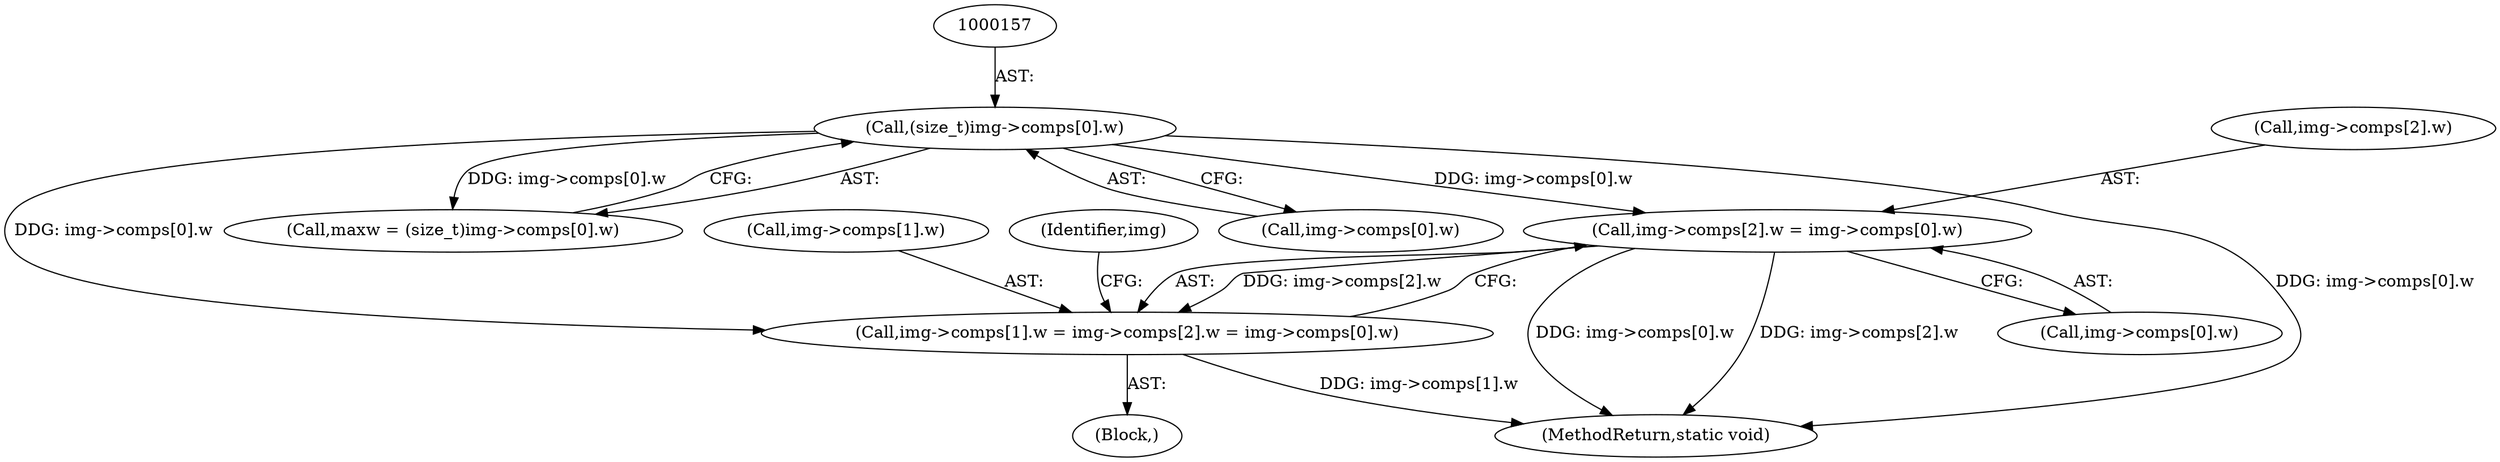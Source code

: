 digraph "0_openjpeg_15f081c89650dccee4aa4ae66f614c3fdb268767_0@array" {
"1000695" [label="(Call,img->comps[2].w = img->comps[0].w)"];
"1000156" [label="(Call,(size_t)img->comps[0].w)"];
"1000687" [label="(Call,img->comps[1].w = img->comps[2].w = img->comps[0].w)"];
"1000688" [label="(Call,img->comps[1].w)"];
"1000695" [label="(Call,img->comps[2].w = img->comps[0].w)"];
"1000696" [label="(Call,img->comps[2].w)"];
"1000703" [label="(Call,img->comps[0].w)"];
"1000154" [label="(Call,maxw = (size_t)img->comps[0].w)"];
"1000714" [label="(Identifier,img)"];
"1000105" [label="(Block,)"];
"1000156" [label="(Call,(size_t)img->comps[0].w)"];
"1000687" [label="(Call,img->comps[1].w = img->comps[2].w = img->comps[0].w)"];
"1000158" [label="(Call,img->comps[0].w)"];
"1000792" [label="(MethodReturn,static void)"];
"1000695" -> "1000687"  [label="AST: "];
"1000695" -> "1000703"  [label="CFG: "];
"1000696" -> "1000695"  [label="AST: "];
"1000703" -> "1000695"  [label="AST: "];
"1000687" -> "1000695"  [label="CFG: "];
"1000695" -> "1000792"  [label="DDG: img->comps[2].w"];
"1000695" -> "1000792"  [label="DDG: img->comps[0].w"];
"1000695" -> "1000687"  [label="DDG: img->comps[2].w"];
"1000156" -> "1000695"  [label="DDG: img->comps[0].w"];
"1000156" -> "1000154"  [label="AST: "];
"1000156" -> "1000158"  [label="CFG: "];
"1000157" -> "1000156"  [label="AST: "];
"1000158" -> "1000156"  [label="AST: "];
"1000154" -> "1000156"  [label="CFG: "];
"1000156" -> "1000792"  [label="DDG: img->comps[0].w"];
"1000156" -> "1000154"  [label="DDG: img->comps[0].w"];
"1000156" -> "1000687"  [label="DDG: img->comps[0].w"];
"1000687" -> "1000105"  [label="AST: "];
"1000688" -> "1000687"  [label="AST: "];
"1000714" -> "1000687"  [label="CFG: "];
"1000687" -> "1000792"  [label="DDG: img->comps[1].w"];
}
